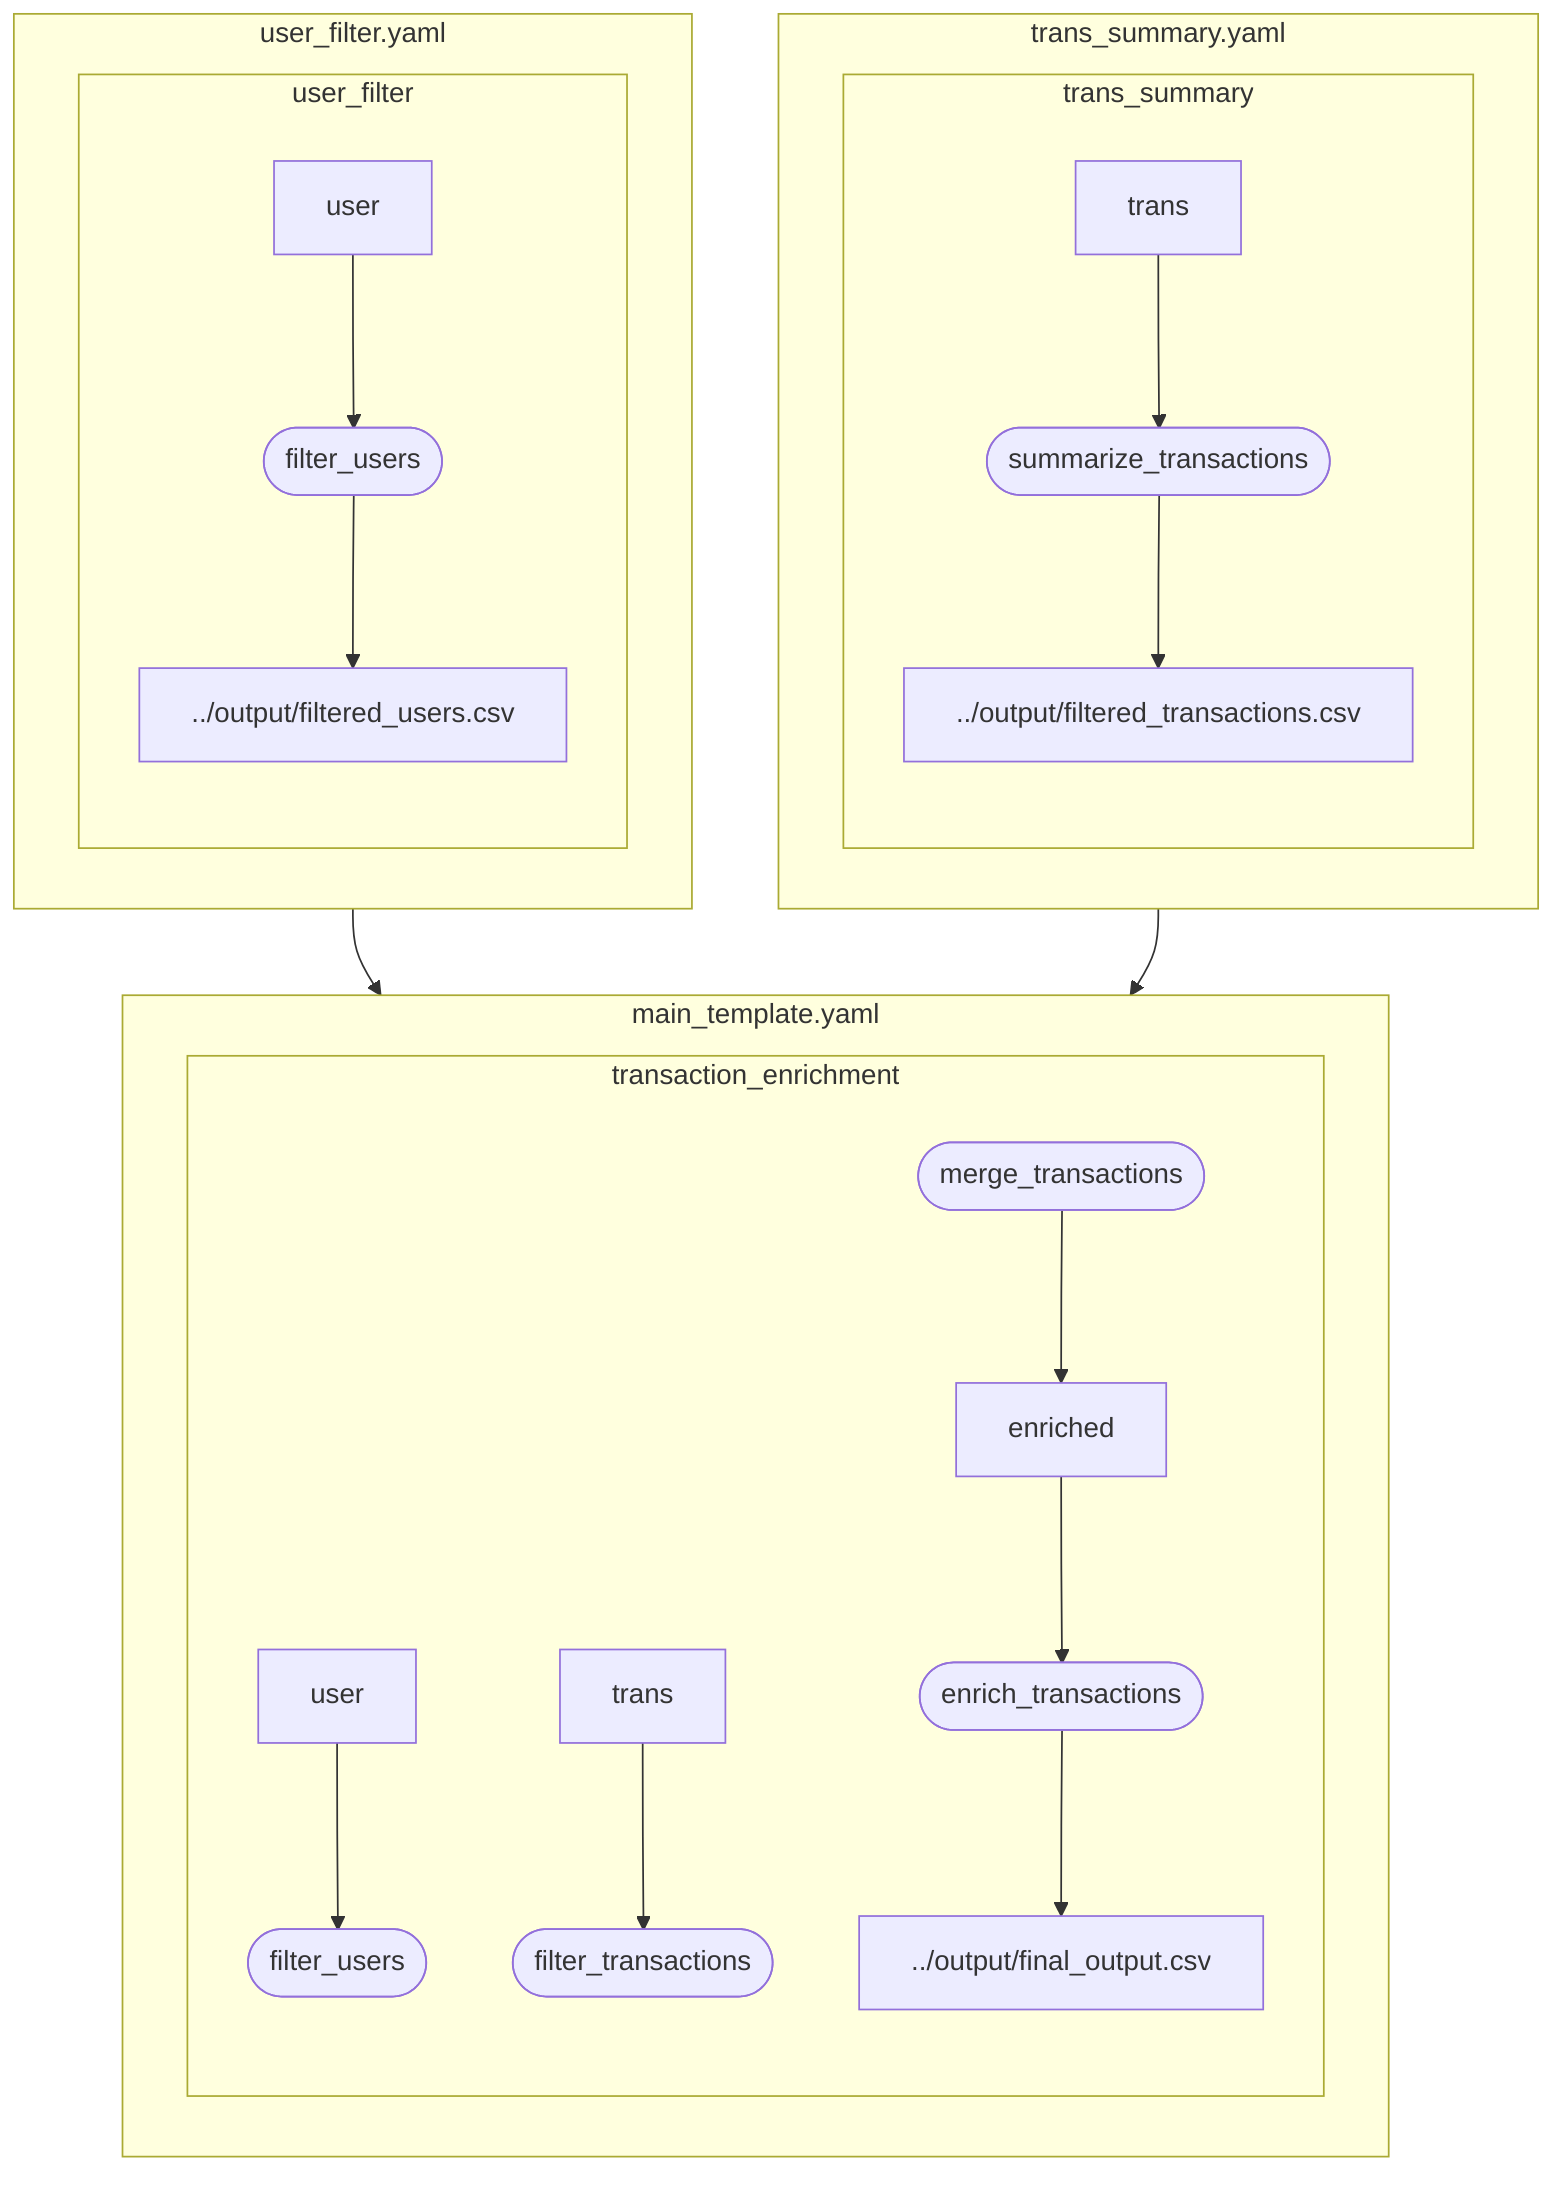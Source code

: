 graph TB

%% ==== TEMPLATE間の依存 ====
T_user_filter --> T_main_template
T_trans_summary --> T_main_template

%% ==== main_template.yaml ====
subgraph T_main_template ["main_template.yaml"]
    T_user_main_template_0["user"]
    T_trans_main_template_1["trans"]
    T_final_output_csv_out["../output/final_output.csv"]
    subgraph P_transaction_enrichment ["transaction_enrichment"]
        S1_main_template(["filter_users"])
        S2_main_template(["filter_transactions"])
        S3_main_template(["merge_transactions"])
        S4_main_template(["enrich_transactions"])
        T_user_main_template_0 --> S1_main_template
        T_trans_main_template_1 --> S2_main_template
        S3_main_template --> enriched -->
        S4_main_template --> T_final_output_csv_out
    end
end

%% ==== trans_summary.yaml ====
subgraph T_trans_summary ["trans_summary.yaml"]
    T_trans_trans_summary_0["trans"]
    T_filtered_transactions_csv_out["../output/filtered_transactions.csv"]
    subgraph P_trans_summary ["trans_summary"]
        S1_trans_summary(["summarize_transactions"])
        T_trans_trans_summary_0 --> S1_trans_summary
        S1_trans_summary --> T_filtered_transactions_csv_out
    end
end

%% ==== user_filter.yaml ====
subgraph T_user_filter ["user_filter.yaml"]
    T_user_user_filter_0["user"]
    T_filtered_users_csv_out["../output/filtered_users.csv"]
    subgraph P_user_filter ["user_filter"]
        S1_user_filter(["filter_users"])
        T_user_user_filter_0 --> S1_user_filter
        S1_user_filter --> T_filtered_users_csv_out
    end
end